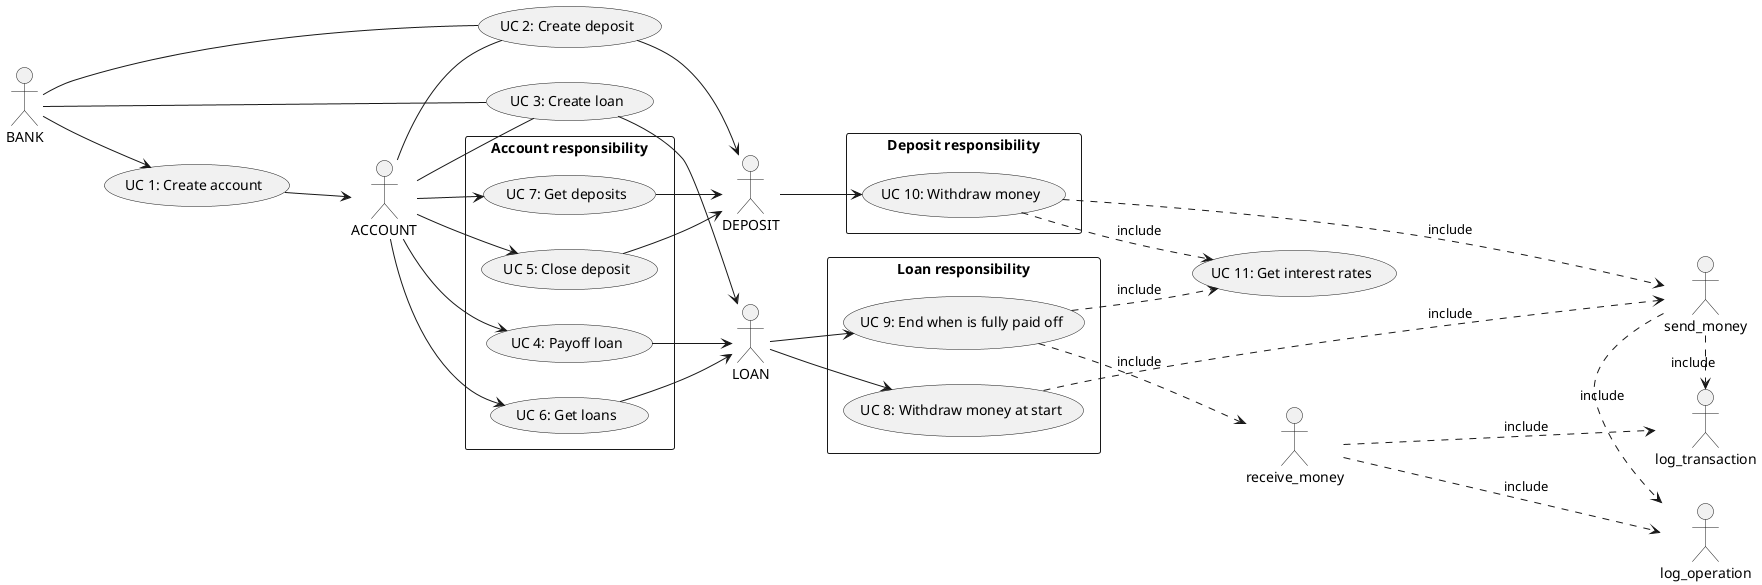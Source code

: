 @startuml d101-bank
left to right direction

!$a  = 0

!procedure $uc($name, $desc)
!$a = $a + 1
usecase $name as "UC $a: $desc"
!endprocedure

skinparam packageStyle rectangle
actor BANK as bank
actor ACCOUNT as account
actor LOAN as loan
actor DEPOSIT as deposit

$uc(create_account, "Create account")
$uc(create_deposit, "Create deposit")
$uc(create_loan, "Create loan")


rectangle "Account responsibility" {
 $uc(payoff_loan, "Payoff loan")
 $uc(close_deposit, "Close deposit")
 $uc(get_loans, "Get loans")
 $uc(get_deposits, "Get deposits")
}

rectangle "Loan responsibility" {
$uc(loan_init, "Withdraw money at start")
$uc(loan_end, "End when is fully paid off")
}

rectangle "Deposit responsibility" {
$uc(deposit_end, "Withdraw money")
}

$uc(get_interest_rates, "Get interest rates")

bank --> create_account
bank -- create_loan
bank -- create_deposit

create_account --> account
create_deposit --> deposit
create_loan --> loan

send_money .> log_transaction : include
send_money .> log_operation : include

receive_money ...> log_transaction : include
receive_money ...> log_operation : include

account -- create_loan
account -- create_deposit
account --> close_deposit 
account --> payoff_loan
account --> get_deposits
account --> get_loans

get_loans --> loan
get_deposits --> deposit
close_deposit --> deposit
payoff_loan --> loan

loan --> loan_init
loan --> loan_end
loan_end ..> receive_money : include
loan_init ..> send_money : include

deposit --> deposit_end

deposit_end ..> send_money : include
deposit_end ..> get_interest_rates : include
loan_end ..> get_interest_rates : include
@enduml